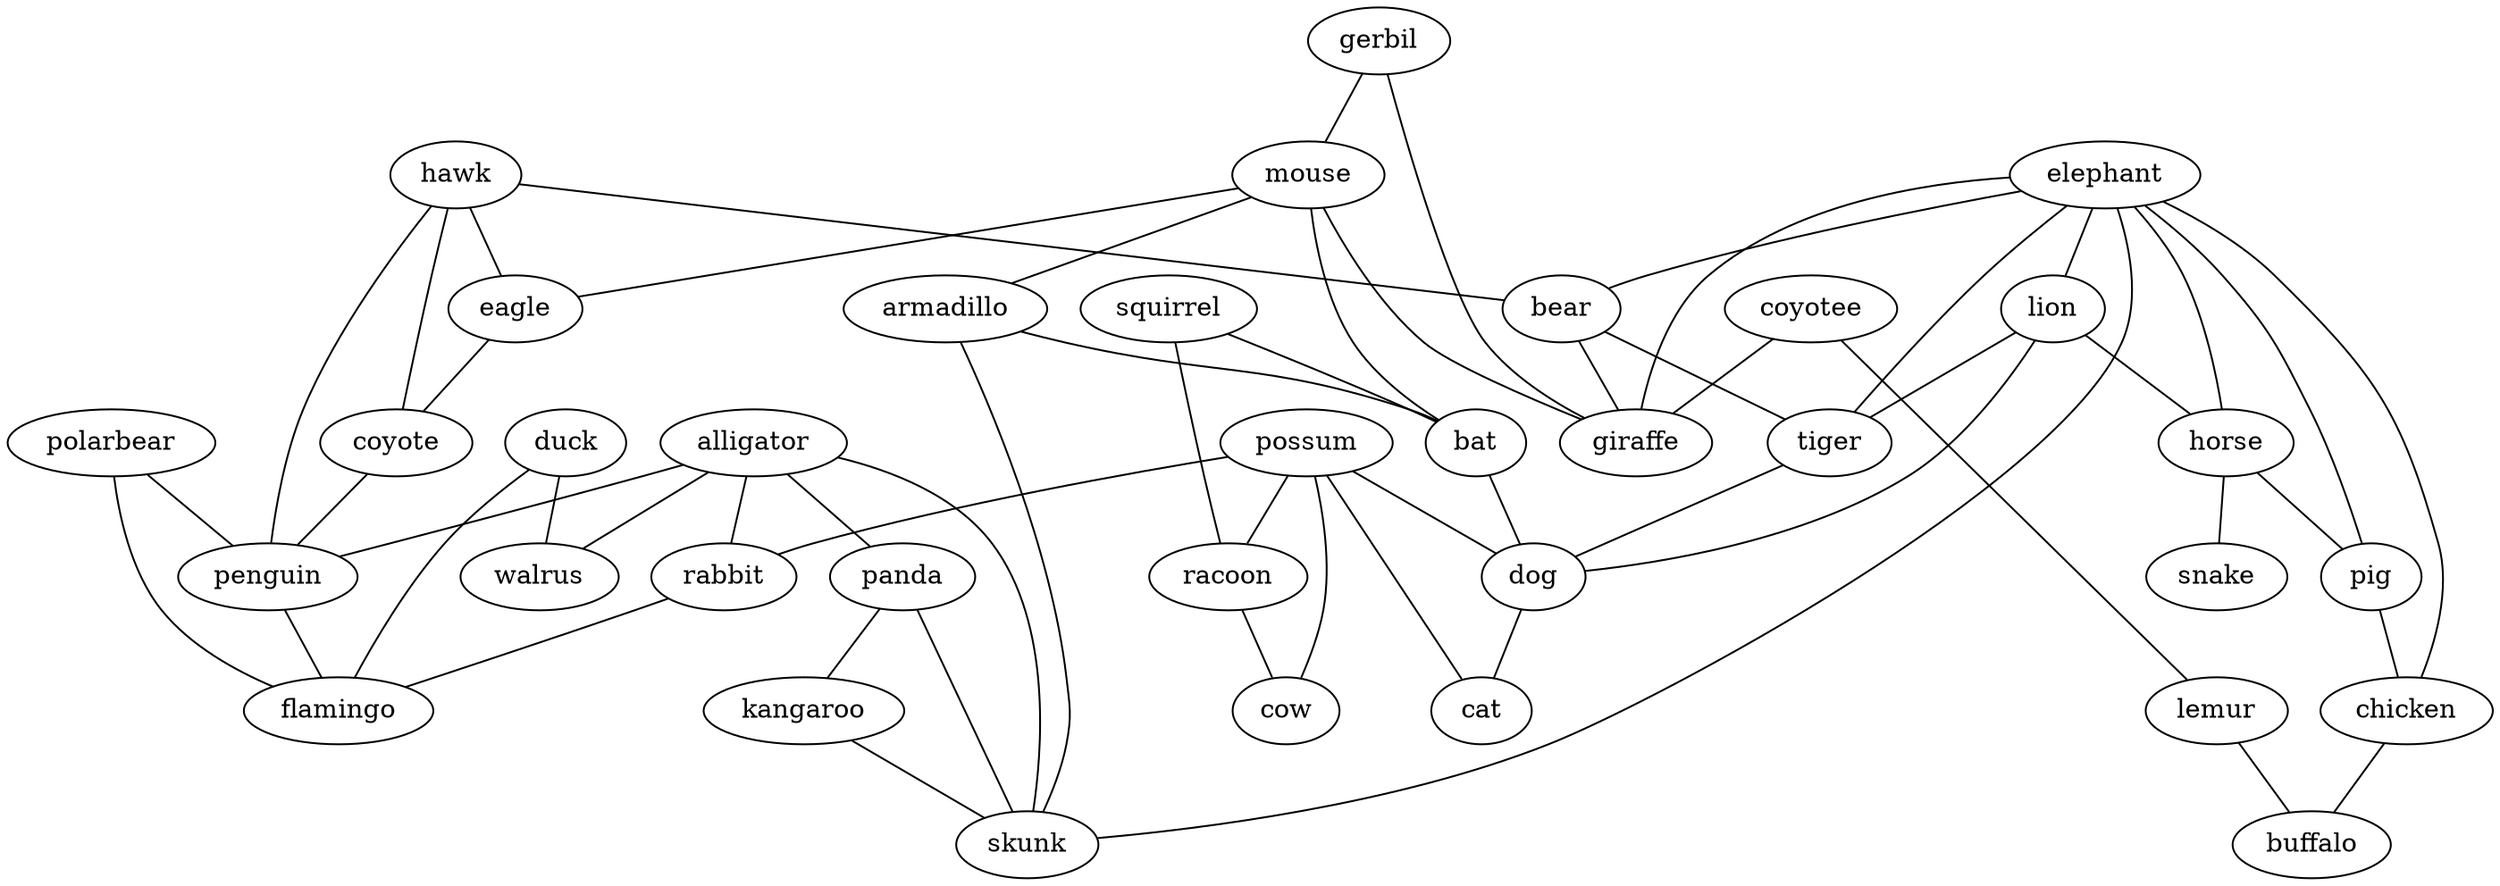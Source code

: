 strict graph G {
polarbear;
duck;
hawk;
gerbil;
alligator;
mouse;
panda;
elephant;
coyotee;
eagle;
squirrel;
lion;
kangaroo;
horse;
bear;
tiger;
possum;
giraffe;
armadillo;
snake;
rabbit;
coyote;
pig;
penguin;
racoon;
bat;
flamingo;
cow;
walrus;
lemur;
dog;
cat;
chicken;
skunk;
buffalo;
polarbear -- flamingo  [weight=1];
polarbear -- penguin  [weight=1];
duck -- flamingo  [weight=1];
duck -- walrus  [weight=1];
hawk -- eagle  [weight=1];
hawk -- bear  [weight=1];
hawk -- coyote  [weight=1];
hawk -- penguin  [weight=1];
gerbil -- giraffe  [weight=1];
gerbil -- mouse  [weight=1];
alligator -- rabbit  [weight=1];
alligator -- skunk  [weight=1];
alligator -- walrus  [weight=1];
alligator -- panda  [weight=1];
alligator -- penguin  [weight=1];
mouse -- eagle  [weight=1];
mouse -- bat  [weight=1];
mouse -- giraffe  [weight=1];
mouse -- armadillo  [weight=1];
panda -- kangaroo  [weight=1];
panda -- skunk  [weight=1];
elephant -- horse  [weight=1];
elephant -- giraffe  [weight=1];
elephant -- bear  [weight=1];
elephant -- pig  [weight=1];
elephant -- tiger  [weight=1];
elephant -- lion  [weight=1];
elephant -- chicken  [weight=1];
elephant -- skunk  [weight=1];
coyotee -- lemur  [weight=1];
coyotee -- giraffe  [weight=1];
eagle -- coyote  [weight=1];
squirrel -- racoon  [weight=1];
squirrel -- bat  [weight=1];
lion -- horse  [weight=1];
lion -- dog  [weight=1];
lion -- tiger  [weight=1];
kangaroo -- skunk  [weight=1];
horse -- pig  [weight=1];
horse -- snake  [weight=1];
bear -- tiger  [weight=1];
bear -- giraffe  [weight=1];
tiger -- dog  [weight=1];
possum -- racoon  [weight=1];
possum -- cow  [weight=1];
possum -- dog  [weight=1];
possum -- cat  [weight=1];
possum -- rabbit  [weight=1];
armadillo -- bat  [weight=1];
armadillo -- skunk  [weight=1];
rabbit -- flamingo  [weight=1];
coyote -- penguin  [weight=1];
pig -- chicken  [weight=1];
penguin -- flamingo  [weight=1];
racoon -- cow  [weight=1];
bat -- dog  [weight=1];
lemur -- buffalo  [weight=1];
dog -- cat  [weight=1];
chicken -- buffalo  [weight=1];
}

